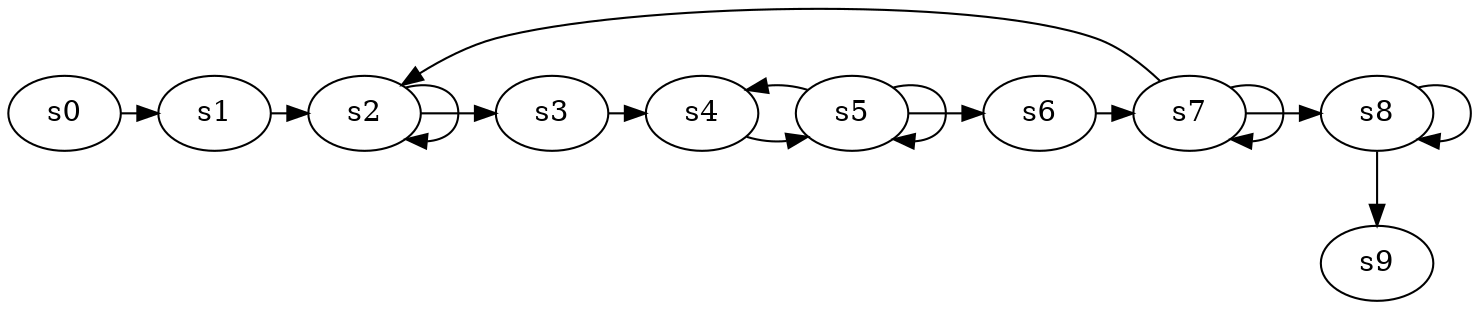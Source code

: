digraph game_0156_chain_10 {
    s0 [name="s0", player=0];
    s1 [name="s1", player=1, target=1];
    s2 [name="s2", player=0];
    s3 [name="s3", player=1];
    s4 [name="s4", player=0];
    s5 [name="s5", player=1];
    s6 [name="s6", player=0];
    s7 [name="s7", player=1];
    s8 [name="s8", player=0];
    s9 [name="s9", player=1];

    s0 -> s1 [constraint="time == 3 || time == 11"];
    s1 -> s2 [constraint="time == 7 || time == 11 || time == 17"];
    s2 -> s3 [constraint="time % 2 == 1"];
    s3 -> s4 [constraint="time % 2 == 1"];
    s4 -> s5 [constraint="time % 5 == 4"];
    s5 -> s6 [constraint="time % 2 == 1"];
    s6 -> s7 [constraint="time == 4 || time == 10 || time == 13 || time == 15 || time == 17"];
    s7 -> s8 [constraint="time % 3 == 1"];
    s8 -> s9;
    s2 -> s2 [constraint="time % 3 == 0"];
    s5 -> s5 [constraint="time % 2 == 0"];
    s5 -> s4 [constraint="!(time % 3 == 0)"];
    s7 -> s7 [constraint="time % 2 == 0"];
    s7 -> s2 [constraint="!(time % 3 == 0)"];
    s8 -> s8 [constraint="time % 4 == 0"];
}
